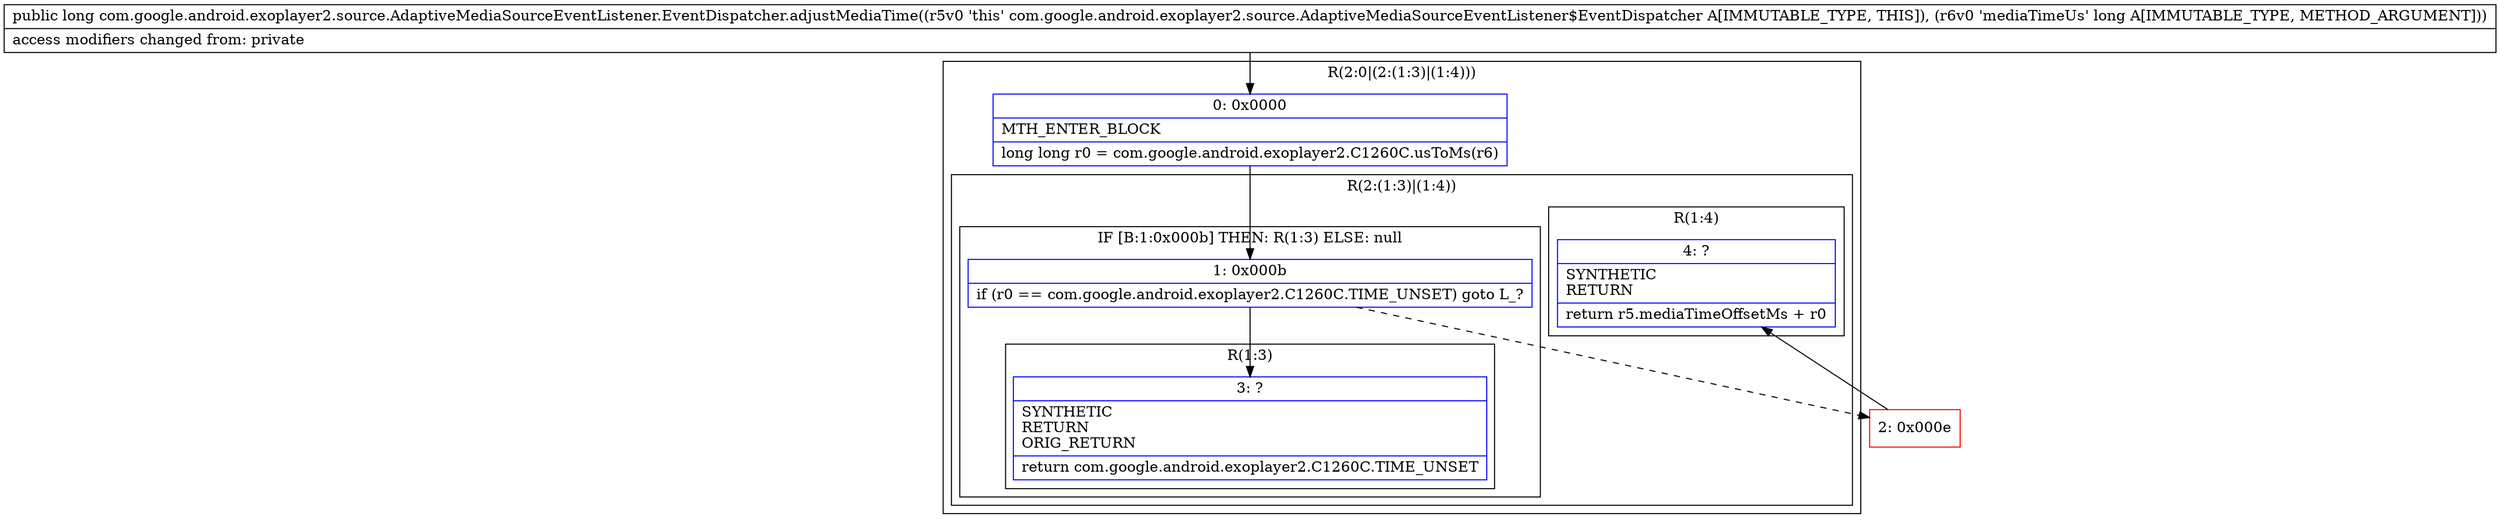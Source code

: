 digraph "CFG forcom.google.android.exoplayer2.source.AdaptiveMediaSourceEventListener.EventDispatcher.adjustMediaTime(J)J" {
subgraph cluster_Region_470017970 {
label = "R(2:0|(2:(1:3)|(1:4)))";
node [shape=record,color=blue];
Node_0 [shape=record,label="{0\:\ 0x0000|MTH_ENTER_BLOCK\l|long long r0 = com.google.android.exoplayer2.C1260C.usToMs(r6)\l}"];
subgraph cluster_Region_2091524163 {
label = "R(2:(1:3)|(1:4))";
node [shape=record,color=blue];
subgraph cluster_IfRegion_1708596172 {
label = "IF [B:1:0x000b] THEN: R(1:3) ELSE: null";
node [shape=record,color=blue];
Node_1 [shape=record,label="{1\:\ 0x000b|if (r0 == com.google.android.exoplayer2.C1260C.TIME_UNSET) goto L_?\l}"];
subgraph cluster_Region_1693351152 {
label = "R(1:3)";
node [shape=record,color=blue];
Node_3 [shape=record,label="{3\:\ ?|SYNTHETIC\lRETURN\lORIG_RETURN\l|return com.google.android.exoplayer2.C1260C.TIME_UNSET\l}"];
}
}
subgraph cluster_Region_1013260884 {
label = "R(1:4)";
node [shape=record,color=blue];
Node_4 [shape=record,label="{4\:\ ?|SYNTHETIC\lRETURN\l|return r5.mediaTimeOffsetMs + r0\l}"];
}
}
}
Node_2 [shape=record,color=red,label="{2\:\ 0x000e}"];
MethodNode[shape=record,label="{public long com.google.android.exoplayer2.source.AdaptiveMediaSourceEventListener.EventDispatcher.adjustMediaTime((r5v0 'this' com.google.android.exoplayer2.source.AdaptiveMediaSourceEventListener$EventDispatcher A[IMMUTABLE_TYPE, THIS]), (r6v0 'mediaTimeUs' long A[IMMUTABLE_TYPE, METHOD_ARGUMENT]))  | access modifiers changed from: private\l}"];
MethodNode -> Node_0;
Node_0 -> Node_1;
Node_1 -> Node_2[style=dashed];
Node_1 -> Node_3;
Node_2 -> Node_4;
}

